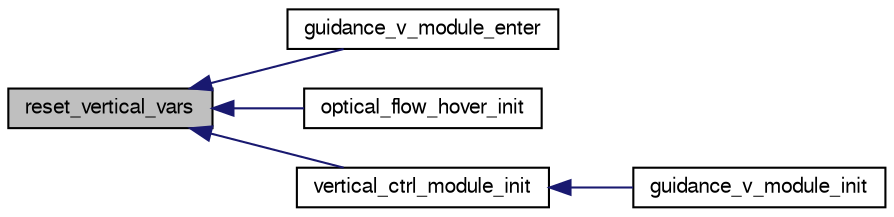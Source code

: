 digraph "reset_vertical_vars"
{
  edge [fontname="FreeSans",fontsize="10",labelfontname="FreeSans",labelfontsize="10"];
  node [fontname="FreeSans",fontsize="10",shape=record];
  rankdir="LR";
  Node1 [label="reset_vertical_vars",height=0.2,width=0.4,color="black", fillcolor="grey75", style="filled", fontcolor="black"];
  Node1 -> Node2 [dir="back",color="midnightblue",fontsize="10",style="solid",fontname="FreeSans"];
  Node2 [label="guidance_v_module_enter",height=0.2,width=0.4,color="black", fillcolor="white", style="filled",URL="$optical__flow__hover_8c.html#a1288433c507106e865034b02ae79b2d6",tooltip="Entering the vertical module (user switched to module) "];
  Node1 -> Node3 [dir="back",color="midnightblue",fontsize="10",style="solid",fontname="FreeSans"];
  Node3 [label="optical_flow_hover_init",height=0.2,width=0.4,color="black", fillcolor="white", style="filled",URL="$optical__flow__hover_8h.html#af7c9b3ee3c2e4698326ea0f9a19ecbf4"];
  Node1 -> Node4 [dir="back",color="midnightblue",fontsize="10",style="solid",fontname="FreeSans"];
  Node4 [label="vertical_ctrl_module_init",height=0.2,width=0.4,color="black", fillcolor="white", style="filled",URL="$optical__flow__hover_8c.html#a089aaff33040a49a6598aad79528dd1e",tooltip="Initialize the vertical optical flow hover module. "];
  Node4 -> Node5 [dir="back",color="midnightblue",fontsize="10",style="solid",fontname="FreeSans"];
  Node5 [label="guidance_v_module_init",height=0.2,width=0.4,color="black", fillcolor="white", style="filled",URL="$optical__flow__hover_8c.html#a535ad2dedb628ec10707a6c0448c525e"];
}
